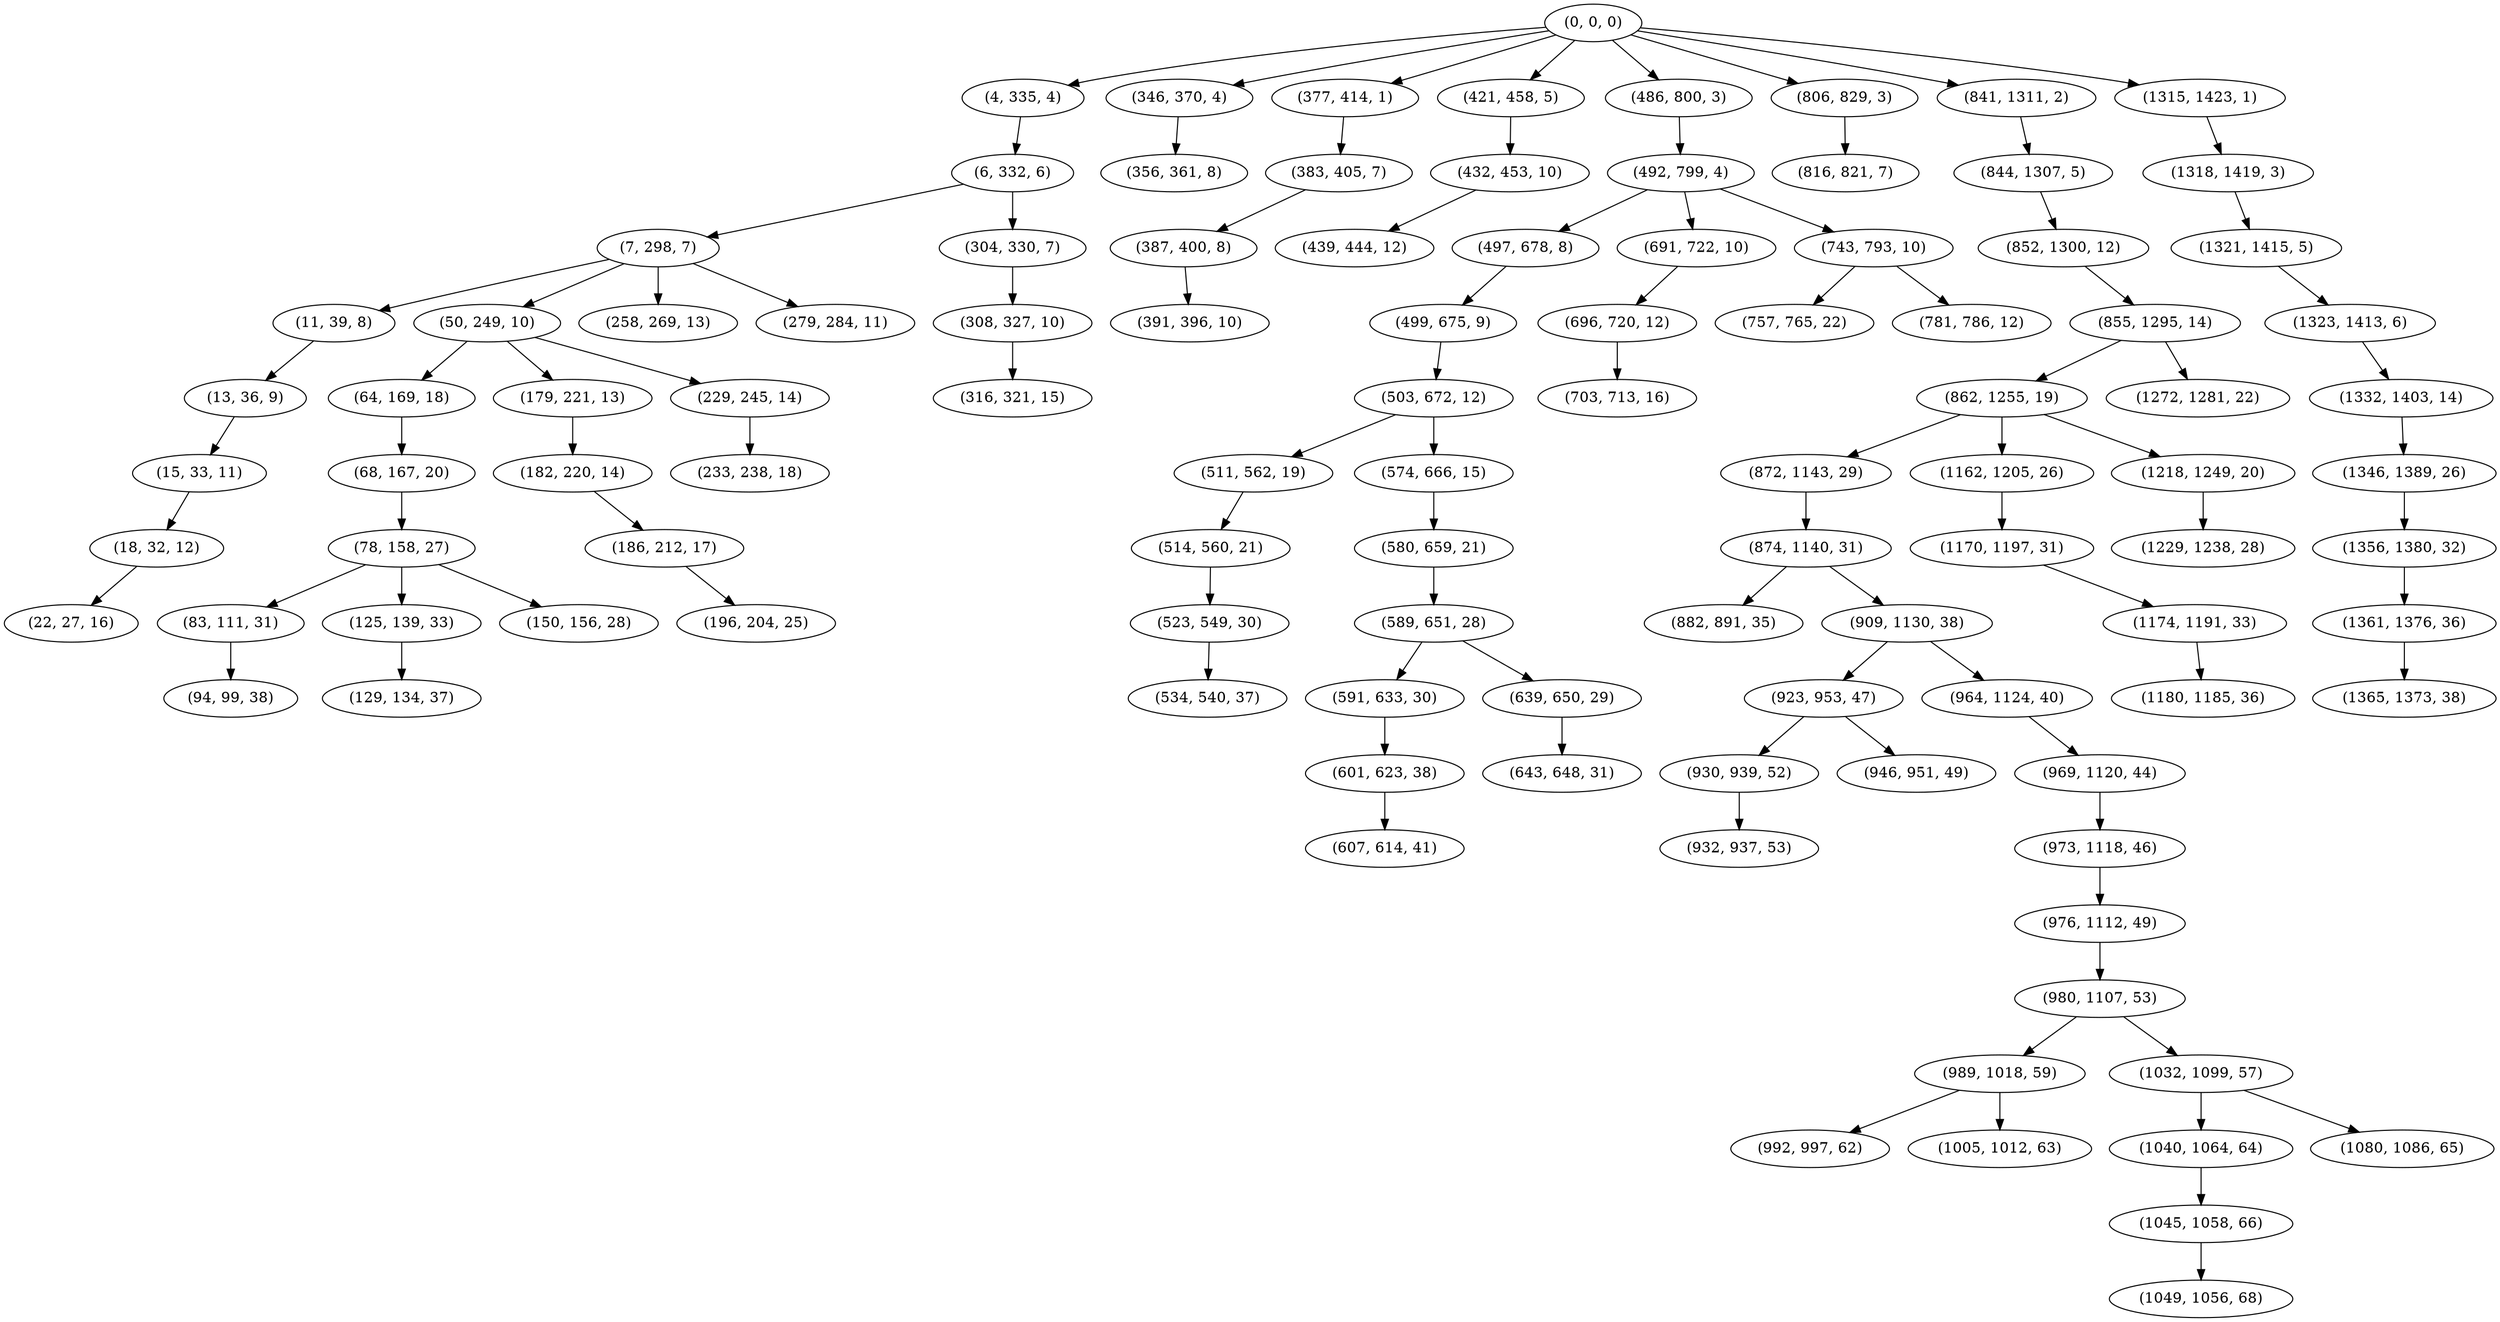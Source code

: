 digraph tree {
    "(0, 0, 0)";
    "(4, 335, 4)";
    "(6, 332, 6)";
    "(7, 298, 7)";
    "(11, 39, 8)";
    "(13, 36, 9)";
    "(15, 33, 11)";
    "(18, 32, 12)";
    "(22, 27, 16)";
    "(50, 249, 10)";
    "(64, 169, 18)";
    "(68, 167, 20)";
    "(78, 158, 27)";
    "(83, 111, 31)";
    "(94, 99, 38)";
    "(125, 139, 33)";
    "(129, 134, 37)";
    "(150, 156, 28)";
    "(179, 221, 13)";
    "(182, 220, 14)";
    "(186, 212, 17)";
    "(196, 204, 25)";
    "(229, 245, 14)";
    "(233, 238, 18)";
    "(258, 269, 13)";
    "(279, 284, 11)";
    "(304, 330, 7)";
    "(308, 327, 10)";
    "(316, 321, 15)";
    "(346, 370, 4)";
    "(356, 361, 8)";
    "(377, 414, 1)";
    "(383, 405, 7)";
    "(387, 400, 8)";
    "(391, 396, 10)";
    "(421, 458, 5)";
    "(432, 453, 10)";
    "(439, 444, 12)";
    "(486, 800, 3)";
    "(492, 799, 4)";
    "(497, 678, 8)";
    "(499, 675, 9)";
    "(503, 672, 12)";
    "(511, 562, 19)";
    "(514, 560, 21)";
    "(523, 549, 30)";
    "(534, 540, 37)";
    "(574, 666, 15)";
    "(580, 659, 21)";
    "(589, 651, 28)";
    "(591, 633, 30)";
    "(601, 623, 38)";
    "(607, 614, 41)";
    "(639, 650, 29)";
    "(643, 648, 31)";
    "(691, 722, 10)";
    "(696, 720, 12)";
    "(703, 713, 16)";
    "(743, 793, 10)";
    "(757, 765, 22)";
    "(781, 786, 12)";
    "(806, 829, 3)";
    "(816, 821, 7)";
    "(841, 1311, 2)";
    "(844, 1307, 5)";
    "(852, 1300, 12)";
    "(855, 1295, 14)";
    "(862, 1255, 19)";
    "(872, 1143, 29)";
    "(874, 1140, 31)";
    "(882, 891, 35)";
    "(909, 1130, 38)";
    "(923, 953, 47)";
    "(930, 939, 52)";
    "(932, 937, 53)";
    "(946, 951, 49)";
    "(964, 1124, 40)";
    "(969, 1120, 44)";
    "(973, 1118, 46)";
    "(976, 1112, 49)";
    "(980, 1107, 53)";
    "(989, 1018, 59)";
    "(992, 997, 62)";
    "(1005, 1012, 63)";
    "(1032, 1099, 57)";
    "(1040, 1064, 64)";
    "(1045, 1058, 66)";
    "(1049, 1056, 68)";
    "(1080, 1086, 65)";
    "(1162, 1205, 26)";
    "(1170, 1197, 31)";
    "(1174, 1191, 33)";
    "(1180, 1185, 36)";
    "(1218, 1249, 20)";
    "(1229, 1238, 28)";
    "(1272, 1281, 22)";
    "(1315, 1423, 1)";
    "(1318, 1419, 3)";
    "(1321, 1415, 5)";
    "(1323, 1413, 6)";
    "(1332, 1403, 14)";
    "(1346, 1389, 26)";
    "(1356, 1380, 32)";
    "(1361, 1376, 36)";
    "(1365, 1373, 38)";
    "(0, 0, 0)" -> "(4, 335, 4)";
    "(0, 0, 0)" -> "(346, 370, 4)";
    "(0, 0, 0)" -> "(377, 414, 1)";
    "(0, 0, 0)" -> "(421, 458, 5)";
    "(0, 0, 0)" -> "(486, 800, 3)";
    "(0, 0, 0)" -> "(806, 829, 3)";
    "(0, 0, 0)" -> "(841, 1311, 2)";
    "(0, 0, 0)" -> "(1315, 1423, 1)";
    "(4, 335, 4)" -> "(6, 332, 6)";
    "(6, 332, 6)" -> "(7, 298, 7)";
    "(6, 332, 6)" -> "(304, 330, 7)";
    "(7, 298, 7)" -> "(11, 39, 8)";
    "(7, 298, 7)" -> "(50, 249, 10)";
    "(7, 298, 7)" -> "(258, 269, 13)";
    "(7, 298, 7)" -> "(279, 284, 11)";
    "(11, 39, 8)" -> "(13, 36, 9)";
    "(13, 36, 9)" -> "(15, 33, 11)";
    "(15, 33, 11)" -> "(18, 32, 12)";
    "(18, 32, 12)" -> "(22, 27, 16)";
    "(50, 249, 10)" -> "(64, 169, 18)";
    "(50, 249, 10)" -> "(179, 221, 13)";
    "(50, 249, 10)" -> "(229, 245, 14)";
    "(64, 169, 18)" -> "(68, 167, 20)";
    "(68, 167, 20)" -> "(78, 158, 27)";
    "(78, 158, 27)" -> "(83, 111, 31)";
    "(78, 158, 27)" -> "(125, 139, 33)";
    "(78, 158, 27)" -> "(150, 156, 28)";
    "(83, 111, 31)" -> "(94, 99, 38)";
    "(125, 139, 33)" -> "(129, 134, 37)";
    "(179, 221, 13)" -> "(182, 220, 14)";
    "(182, 220, 14)" -> "(186, 212, 17)";
    "(186, 212, 17)" -> "(196, 204, 25)";
    "(229, 245, 14)" -> "(233, 238, 18)";
    "(304, 330, 7)" -> "(308, 327, 10)";
    "(308, 327, 10)" -> "(316, 321, 15)";
    "(346, 370, 4)" -> "(356, 361, 8)";
    "(377, 414, 1)" -> "(383, 405, 7)";
    "(383, 405, 7)" -> "(387, 400, 8)";
    "(387, 400, 8)" -> "(391, 396, 10)";
    "(421, 458, 5)" -> "(432, 453, 10)";
    "(432, 453, 10)" -> "(439, 444, 12)";
    "(486, 800, 3)" -> "(492, 799, 4)";
    "(492, 799, 4)" -> "(497, 678, 8)";
    "(492, 799, 4)" -> "(691, 722, 10)";
    "(492, 799, 4)" -> "(743, 793, 10)";
    "(497, 678, 8)" -> "(499, 675, 9)";
    "(499, 675, 9)" -> "(503, 672, 12)";
    "(503, 672, 12)" -> "(511, 562, 19)";
    "(503, 672, 12)" -> "(574, 666, 15)";
    "(511, 562, 19)" -> "(514, 560, 21)";
    "(514, 560, 21)" -> "(523, 549, 30)";
    "(523, 549, 30)" -> "(534, 540, 37)";
    "(574, 666, 15)" -> "(580, 659, 21)";
    "(580, 659, 21)" -> "(589, 651, 28)";
    "(589, 651, 28)" -> "(591, 633, 30)";
    "(589, 651, 28)" -> "(639, 650, 29)";
    "(591, 633, 30)" -> "(601, 623, 38)";
    "(601, 623, 38)" -> "(607, 614, 41)";
    "(639, 650, 29)" -> "(643, 648, 31)";
    "(691, 722, 10)" -> "(696, 720, 12)";
    "(696, 720, 12)" -> "(703, 713, 16)";
    "(743, 793, 10)" -> "(757, 765, 22)";
    "(743, 793, 10)" -> "(781, 786, 12)";
    "(806, 829, 3)" -> "(816, 821, 7)";
    "(841, 1311, 2)" -> "(844, 1307, 5)";
    "(844, 1307, 5)" -> "(852, 1300, 12)";
    "(852, 1300, 12)" -> "(855, 1295, 14)";
    "(855, 1295, 14)" -> "(862, 1255, 19)";
    "(855, 1295, 14)" -> "(1272, 1281, 22)";
    "(862, 1255, 19)" -> "(872, 1143, 29)";
    "(862, 1255, 19)" -> "(1162, 1205, 26)";
    "(862, 1255, 19)" -> "(1218, 1249, 20)";
    "(872, 1143, 29)" -> "(874, 1140, 31)";
    "(874, 1140, 31)" -> "(882, 891, 35)";
    "(874, 1140, 31)" -> "(909, 1130, 38)";
    "(909, 1130, 38)" -> "(923, 953, 47)";
    "(909, 1130, 38)" -> "(964, 1124, 40)";
    "(923, 953, 47)" -> "(930, 939, 52)";
    "(923, 953, 47)" -> "(946, 951, 49)";
    "(930, 939, 52)" -> "(932, 937, 53)";
    "(964, 1124, 40)" -> "(969, 1120, 44)";
    "(969, 1120, 44)" -> "(973, 1118, 46)";
    "(973, 1118, 46)" -> "(976, 1112, 49)";
    "(976, 1112, 49)" -> "(980, 1107, 53)";
    "(980, 1107, 53)" -> "(989, 1018, 59)";
    "(980, 1107, 53)" -> "(1032, 1099, 57)";
    "(989, 1018, 59)" -> "(992, 997, 62)";
    "(989, 1018, 59)" -> "(1005, 1012, 63)";
    "(1032, 1099, 57)" -> "(1040, 1064, 64)";
    "(1032, 1099, 57)" -> "(1080, 1086, 65)";
    "(1040, 1064, 64)" -> "(1045, 1058, 66)";
    "(1045, 1058, 66)" -> "(1049, 1056, 68)";
    "(1162, 1205, 26)" -> "(1170, 1197, 31)";
    "(1170, 1197, 31)" -> "(1174, 1191, 33)";
    "(1174, 1191, 33)" -> "(1180, 1185, 36)";
    "(1218, 1249, 20)" -> "(1229, 1238, 28)";
    "(1315, 1423, 1)" -> "(1318, 1419, 3)";
    "(1318, 1419, 3)" -> "(1321, 1415, 5)";
    "(1321, 1415, 5)" -> "(1323, 1413, 6)";
    "(1323, 1413, 6)" -> "(1332, 1403, 14)";
    "(1332, 1403, 14)" -> "(1346, 1389, 26)";
    "(1346, 1389, 26)" -> "(1356, 1380, 32)";
    "(1356, 1380, 32)" -> "(1361, 1376, 36)";
    "(1361, 1376, 36)" -> "(1365, 1373, 38)";
}
